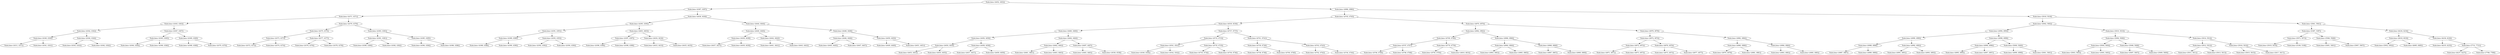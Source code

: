 digraph G{
201762108 [label="Node{data=[4452, 4452]}"]
201762108 -> 1077219957
1077219957 [label="Node{data=[4387, 4387]}"]
1077219957 -> 15686685
15686685 [label="Node{data=[4371, 4371]}"]
15686685 -> 1508773820
1508773820 [label="Node{data=[4363, 4363]}"]
1508773820 -> 1618505464
1618505464 [label="Node{data=[4342, 4342]}"]
1618505464 -> 137784888
137784888 [label="Node{data=[4340, 4340]}"]
137784888 -> 1917047959
1917047959 [label="Node{data=[4311, 4311]}"]
137784888 -> 1543087756
1543087756 [label="Node{data=[4341, 4341]}"]
1618505464 -> 2027228325
2027228325 [label="Node{data=[4344, 4344]}"]
2027228325 -> 1126820393
1126820393 [label="Node{data=[4343, 4343]}"]
2027228325 -> 799177143
799177143 [label="Node{data=[4362, 4362]}"]
1508773820 -> 972646153
972646153 [label="Node{data=[4367, 4367]}"]
972646153 -> 1771697335
1771697335 [label="Node{data=[4365, 4365]}"]
1771697335 -> 1701655311
1701655311 [label="Node{data=[4364, 4364]}"]
1771697335 -> 1505661396
1505661396 [label="Node{data=[4366, 4366]}"]
972646153 -> 730686661
730686661 [label="Node{data=[4369, 4369]}"]
730686661 -> 228004175
228004175 [label="Node{data=[4368, 4368]}"]
730686661 -> 24030905
24030905 [label="Node{data=[4370, 4370]}"]
15686685 -> 745779057
745779057 [label="Node{data=[4379, 4379]}"]
745779057 -> 1821920630
1821920630 [label="Node{data=[4375, 4375]}"]
1821920630 -> 1496331459
1496331459 [label="Node{data=[4373, 4373]}"]
1496331459 -> 761221690
761221690 [label="Node{data=[4372, 4372]}"]
1496331459 -> 484862151
484862151 [label="Node{data=[4374, 4374]}"]
1821920630 -> 851142096
851142096 [label="Node{data=[4377, 4377]}"]
851142096 -> 1786104168
1786104168 [label="Node{data=[4376, 4376]}"]
851142096 -> 1038915742
1038915742 [label="Node{data=[4378, 4378]}"]
745779057 -> 308510644
308510644 [label="Node{data=[4383, 4383]}"]
308510644 -> 2074025421
2074025421 [label="Node{data=[4381, 4381]}"]
2074025421 -> 1072018783
1072018783 [label="Node{data=[4380, 4380]}"]
2074025421 -> 1712644693
1712644693 [label="Node{data=[4382, 4382]}"]
308510644 -> 1862512636
1862512636 [label="Node{data=[4385, 4385]}"]
1862512636 -> 1819391652
1819391652 [label="Node{data=[4384, 4384]}"]
1862512636 -> 2125244728
2125244728 [label="Node{data=[4386, 4386]}"]
1077219957 -> 1064037106
1064037106 [label="Node{data=[4436, 4436]}"]
1064037106 -> 1306906284
1306906284 [label="Node{data=[4395, 4395]}"]
1306906284 -> 742429986
742429986 [label="Node{data=[4391, 4391]}"]
742429986 -> 935206139
935206139 [label="Node{data=[4389, 4389]}"]
935206139 -> 1466064004
1466064004 [label="Node{data=[4388, 4388]}"]
935206139 -> 881948778
881948778 [label="Node{data=[4390, 4390]}"]
742429986 -> 475005535
475005535 [label="Node{data=[4393, 4393]}"]
475005535 -> 1540263146
1540263146 [label="Node{data=[4392, 4392]}"]
475005535 -> 512589163
512589163 [label="Node{data=[4394, 4394]}"]
1306906284 -> 568333560
568333560 [label="Node{data=[4403, 4403]}"]
568333560 -> 1035909217
1035909217 [label="Node{data=[4397, 4397]}"]
1035909217 -> 305715936
305715936 [label="Node{data=[4396, 4396]}"]
1035909217 -> 1739295721
1739295721 [label="Node{data=[4398, 4398]}"]
568333560 -> 1179456560
1179456560 [label="Node{data=[4434, 4434]}"]
1179456560 -> 242794792
242794792 [label="Node{data=[4433, 4433]}"]
1179456560 -> 1522787805
1522787805 [label="Node{data=[4435, 4435]}"]
1064037106 -> 1628228015
1628228015 [label="Node{data=[4444, 4444]}"]
1628228015 -> 1330556202
1330556202 [label="Node{data=[4440, 4440]}"]
1330556202 -> 125260906
125260906 [label="Node{data=[4438, 4438]}"]
125260906 -> 1113568340
1113568340 [label="Node{data=[4437, 4437]}"]
125260906 -> 1167678465
1167678465 [label="Node{data=[4439, 4439]}"]
1330556202 -> 2139393637
2139393637 [label="Node{data=[4442, 4442]}"]
2139393637 -> 1122849275
1122849275 [label="Node{data=[4441, 4441]}"]
2139393637 -> 2100273382
2100273382 [label="Node{data=[4443, 4443]}"]
1628228015 -> 1926861334
1926861334 [label="Node{data=[4448, 4448]}"]
1926861334 -> 695586190
695586190 [label="Node{data=[4446, 4446]}"]
695586190 -> 29303762
29303762 [label="Node{data=[4445, 4445]}"]
695586190 -> 18320275
18320275 [label="Node{data=[4447, 4447]}"]
1926861334 -> 1071702149
1071702149 [label="Node{data=[4450, 4450]}"]
1071702149 -> 947802954
947802954 [label="Node{data=[4449, 4449]}"]
1071702149 -> 1084704292
1084704292 [label="Node{data=[4451, 4451]}"]
201762108 -> 2102466224
2102466224 [label="Node{data=[4986, 4986]}"]
2102466224 -> 1158489431
1158489431 [label="Node{data=[4745, 4745]}"]
1158489431 -> 254003903
254003903 [label="Node{data=[4539, 4539]}"]
254003903 -> 1976511257
1976511257 [label="Node{data=[4460, 4460]}"]
1976511257 -> 6178694
6178694 [label="Node{data=[4456, 4456]}"]
6178694 -> 743828807
743828807 [label="Node{data=[4454, 4454]}"]
743828807 -> 1035123776
1035123776 [label="Node{data=[4453, 4453]}"]
743828807 -> 833212172
833212172 [label="Node{data=[4455, 4455]}"]
6178694 -> 1136250056
1136250056 [label="Node{data=[4458, 4458]}"]
1136250056 -> 1082474029
1082474029 [label="Node{data=[4457, 4457]}"]
1136250056 -> 1753074369
1753074369 [label="Node{data=[4459, 4459]}"]
1976511257 -> 391362925
391362925 [label="Node{data=[4464, 4464]}"]
391362925 -> 444725443
444725443 [label="Node{data=[4462, 4462]}"]
444725443 -> 1931266536
1931266536 [label="Node{data=[4461, 4461]}"]
444725443 -> 1974546056
1974546056 [label="Node{data=[4463, 4463]}"]
391362925 -> 2133031298
2133031298 [label="Node{data=[4497, 4497]}"]
2133031298 -> 1794228549
1794228549 [label="Node{data=[4465, 4465]}"]
2133031298 -> 2134316666
2134316666 [label="Node{data=[4538, 4538]}"]
254003903 -> 59679354
59679354 [label="Node{data=[4737, 4737]}"]
59679354 -> 1736783072
1736783072 [label="Node{data=[4733, 4733]}"]
1736783072 -> 60435132
60435132 [label="Node{data=[4541, 4541]}"]
60435132 -> 1146714227
1146714227 [label="Node{data=[4540, 4540]}"]
60435132 -> 842174448
842174448 [label="Node{data=[4542, 4542]}"]
1736783072 -> 2086575970
2086575970 [label="Node{data=[4735, 4735]}"]
2086575970 -> 784569759
784569759 [label="Node{data=[4734, 4734]}"]
2086575970 -> 559344340
559344340 [label="Node{data=[4736, 4736]}"]
59679354 -> 129870849
129870849 [label="Node{data=[4741, 4741]}"]
129870849 -> 261133851
261133851 [label="Node{data=[4739, 4739]}"]
261133851 -> 1036883227
1036883227 [label="Node{data=[4738, 4738]}"]
261133851 -> 727439420
727439420 [label="Node{data=[4740, 4740]}"]
129870849 -> 1106031858
1106031858 [label="Node{data=[4743, 4743]}"]
1106031858 -> 1246216858
1246216858 [label="Node{data=[4742, 4742]}"]
1106031858 -> 460579716
460579716 [label="Node{data=[4744, 4744]}"]
1158489431 -> 1855734510
1855734510 [label="Node{data=[4970, 4970]}"]
1855734510 -> 1249059051
1249059051 [label="Node{data=[4962, 4962]}"]
1249059051 -> 1045723181
1045723181 [label="Node{data=[4749, 4749]}"]
1045723181 -> 985645984
985645984 [label="Node{data=[4747, 4747]}"]
985645984 -> 918060331
918060331 [label="Node{data=[4746, 4746]}"]
985645984 -> 1704945519
1704945519 [label="Node{data=[4748, 4748]}"]
1045723181 -> 2014838497
2014838497 [label="Node{data=[4779, 4779]}"]
2014838497 -> 1014071424
1014071424 [label="Node{data=[4750, 4750]}"]
2014838497 -> 1230369536
1230369536 [label="Node{data=[4810, 4810]}"]
1249059051 -> 1475297626
1475297626 [label="Node{data=[4966, 4966]}"]
1475297626 -> 273178032
273178032 [label="Node{data=[4964, 4964]}"]
273178032 -> 546155193
546155193 [label="Node{data=[4963, 4963]}"]
273178032 -> 1185316955
1185316955 [label="Node{data=[4965, 4965]}"]
1475297626 -> 1802435652
1802435652 [label="Node{data=[4968, 4968]}"]
1802435652 -> 966363460
966363460 [label="Node{data=[4967, 4967]}"]
1802435652 -> 1955345580
1955345580 [label="Node{data=[4969, 4969]}"]
1855734510 -> 106616382
106616382 [label="Node{data=[4978, 4978]}"]
106616382 -> 449484397
449484397 [label="Node{data=[4974, 4974]}"]
449484397 -> 1877802969
1877802969 [label="Node{data=[4972, 4972]}"]
1877802969 -> 2052100060
2052100060 [label="Node{data=[4971, 4971]}"]
1877802969 -> 720067982
720067982 [label="Node{data=[4973, 4973]}"]
449484397 -> 1683803968
1683803968 [label="Node{data=[4976, 4976]}"]
1683803968 -> 1816585765
1816585765 [label="Node{data=[4975, 4975]}"]
1683803968 -> 303475230
303475230 [label="Node{data=[4977, 4977]}"]
106616382 -> 1658946303
1658946303 [label="Node{data=[4982, 4982]}"]
1658946303 -> 1615165228
1615165228 [label="Node{data=[4980, 4980]}"]
1615165228 -> 996786895
996786895 [label="Node{data=[4979, 4979]}"]
1615165228 -> 478730726
478730726 [label="Node{data=[4981, 4981]}"]
1658946303 -> 1922057970
1922057970 [label="Node{data=[4984, 4984]}"]
1922057970 -> 958899099
958899099 [label="Node{data=[4983, 4983]}"]
1922057970 -> 1278042570
1278042570 [label="Node{data=[4985, 4985]}"]
2102466224 -> 380683840
380683840 [label="Node{data=[5018, 5018]}"]
380683840 -> 1726457266
1726457266 [label="Node{data=[5002, 5002]}"]
1726457266 -> 1658382734
1658382734 [label="Node{data=[4994, 4994]}"]
1658382734 -> 1172109102
1172109102 [label="Node{data=[4990, 4990]}"]
1172109102 -> 1431223059
1431223059 [label="Node{data=[4988, 4988]}"]
1431223059 -> 249515581
249515581 [label="Node{data=[4987, 4987]}"]
1431223059 -> 737034993
737034993 [label="Node{data=[4989, 4989]}"]
1172109102 -> 153728293
153728293 [label="Node{data=[4992, 4992]}"]
153728293 -> 698286384
698286384 [label="Node{data=[4991, 4991]}"]
153728293 -> 1573194904
1573194904 [label="Node{data=[4993, 4993]}"]
1658382734 -> 82125851
82125851 [label="Node{data=[4998, 4998]}"]
82125851 -> 1075919167
1075919167 [label="Node{data=[4996, 4996]}"]
1075919167 -> 291907210
291907210 [label="Node{data=[4995, 4995]}"]
1075919167 -> 1681021426
1681021426 [label="Node{data=[4997, 4997]}"]
82125851 -> 1239051411
1239051411 [label="Node{data=[5000, 5000]}"]
1239051411 -> 8080470
8080470 [label="Node{data=[4999, 4999]}"]
1239051411 -> 545876133
545876133 [label="Node{data=[5001, 5001]}"]
1726457266 -> 1451378831
1451378831 [label="Node{data=[5010, 5010]}"]
1451378831 -> 1285949496
1285949496 [label="Node{data=[5006, 5006]}"]
1285949496 -> 375780358
375780358 [label="Node{data=[5004, 5004]}"]
375780358 -> 2101508655
2101508655 [label="Node{data=[5003, 5003]}"]
375780358 -> 968921912
968921912 [label="Node{data=[5005, 5005]}"]
1285949496 -> 1172024304
1172024304 [label="Node{data=[5008, 5008]}"]
1172024304 -> 2082972297
2082972297 [label="Node{data=[5007, 5007]}"]
1172024304 -> 307903520
307903520 [label="Node{data=[5009, 5009]}"]
1451378831 -> 800990208
800990208 [label="Node{data=[5014, 5014]}"]
800990208 -> 933400108
933400108 [label="Node{data=[5012, 5012]}"]
933400108 -> 1993359803
1993359803 [label="Node{data=[5011, 5011]}"]
933400108 -> 891869309
891869309 [label="Node{data=[5013, 5013]}"]
800990208 -> 1802007804
1802007804 [label="Node{data=[5016, 5016]}"]
1802007804 -> 1209549907
1209549907 [label="Node{data=[5015, 5015]}"]
1802007804 -> 1018239346
1018239346 [label="Node{data=[5017, 5017]}"]
380683840 -> 1336530345
1336530345 [label="Node{data=[5941, 5941]}"]
1336530345 -> 1733199668
1733199668 [label="Node{data=[5387, 5387]}"]
1733199668 -> 1837002066
1837002066 [label="Node{data=[5073, 5073]}"]
1837002066 -> 1496355590
1496355590 [label="Node{data=[5019, 5019]}"]
1837002066 -> 1479868692
1479868692 [label="Node{data=[5108, 5108]}"]
1733199668 -> 1263622657
1263622657 [label="Node{data=[5568, 5568]}"]
1263622657 -> 1440463556
1440463556 [label="Node{data=[5491, 5491]}"]
1263622657 -> 145664986
145664986 [label="Node{data=[5907, 5907]}"]
1336530345 -> 2019767930
2019767930 [label="Node{data=[6234, 6234]}"]
2019767930 -> 958659109
958659109 [label="Node{data=[6018, 6018]}"]
958659109 -> 824601183
824601183 [label="Node{data=[5952, 5952]}"]
958659109 -> 1286334426
1286334426 [label="Node{data=[6085, 6085]}"]
2019767930 -> 765122771
765122771 [label="Node{data=[6236, 6236]}"]
765122771 -> 189722007
189722007 [label="Node{data=[6235, 6235]}"]
765122771 -> 154671667
154671667 [label="Node{data=[7731, 7731]}"]
154671667 -> 448702969
448702969 [label="Node{data=[6237, 6237]}"]
154671667 -> 1637459517
1637459517 [label="Node{data=[7789, 7789]}"]
}